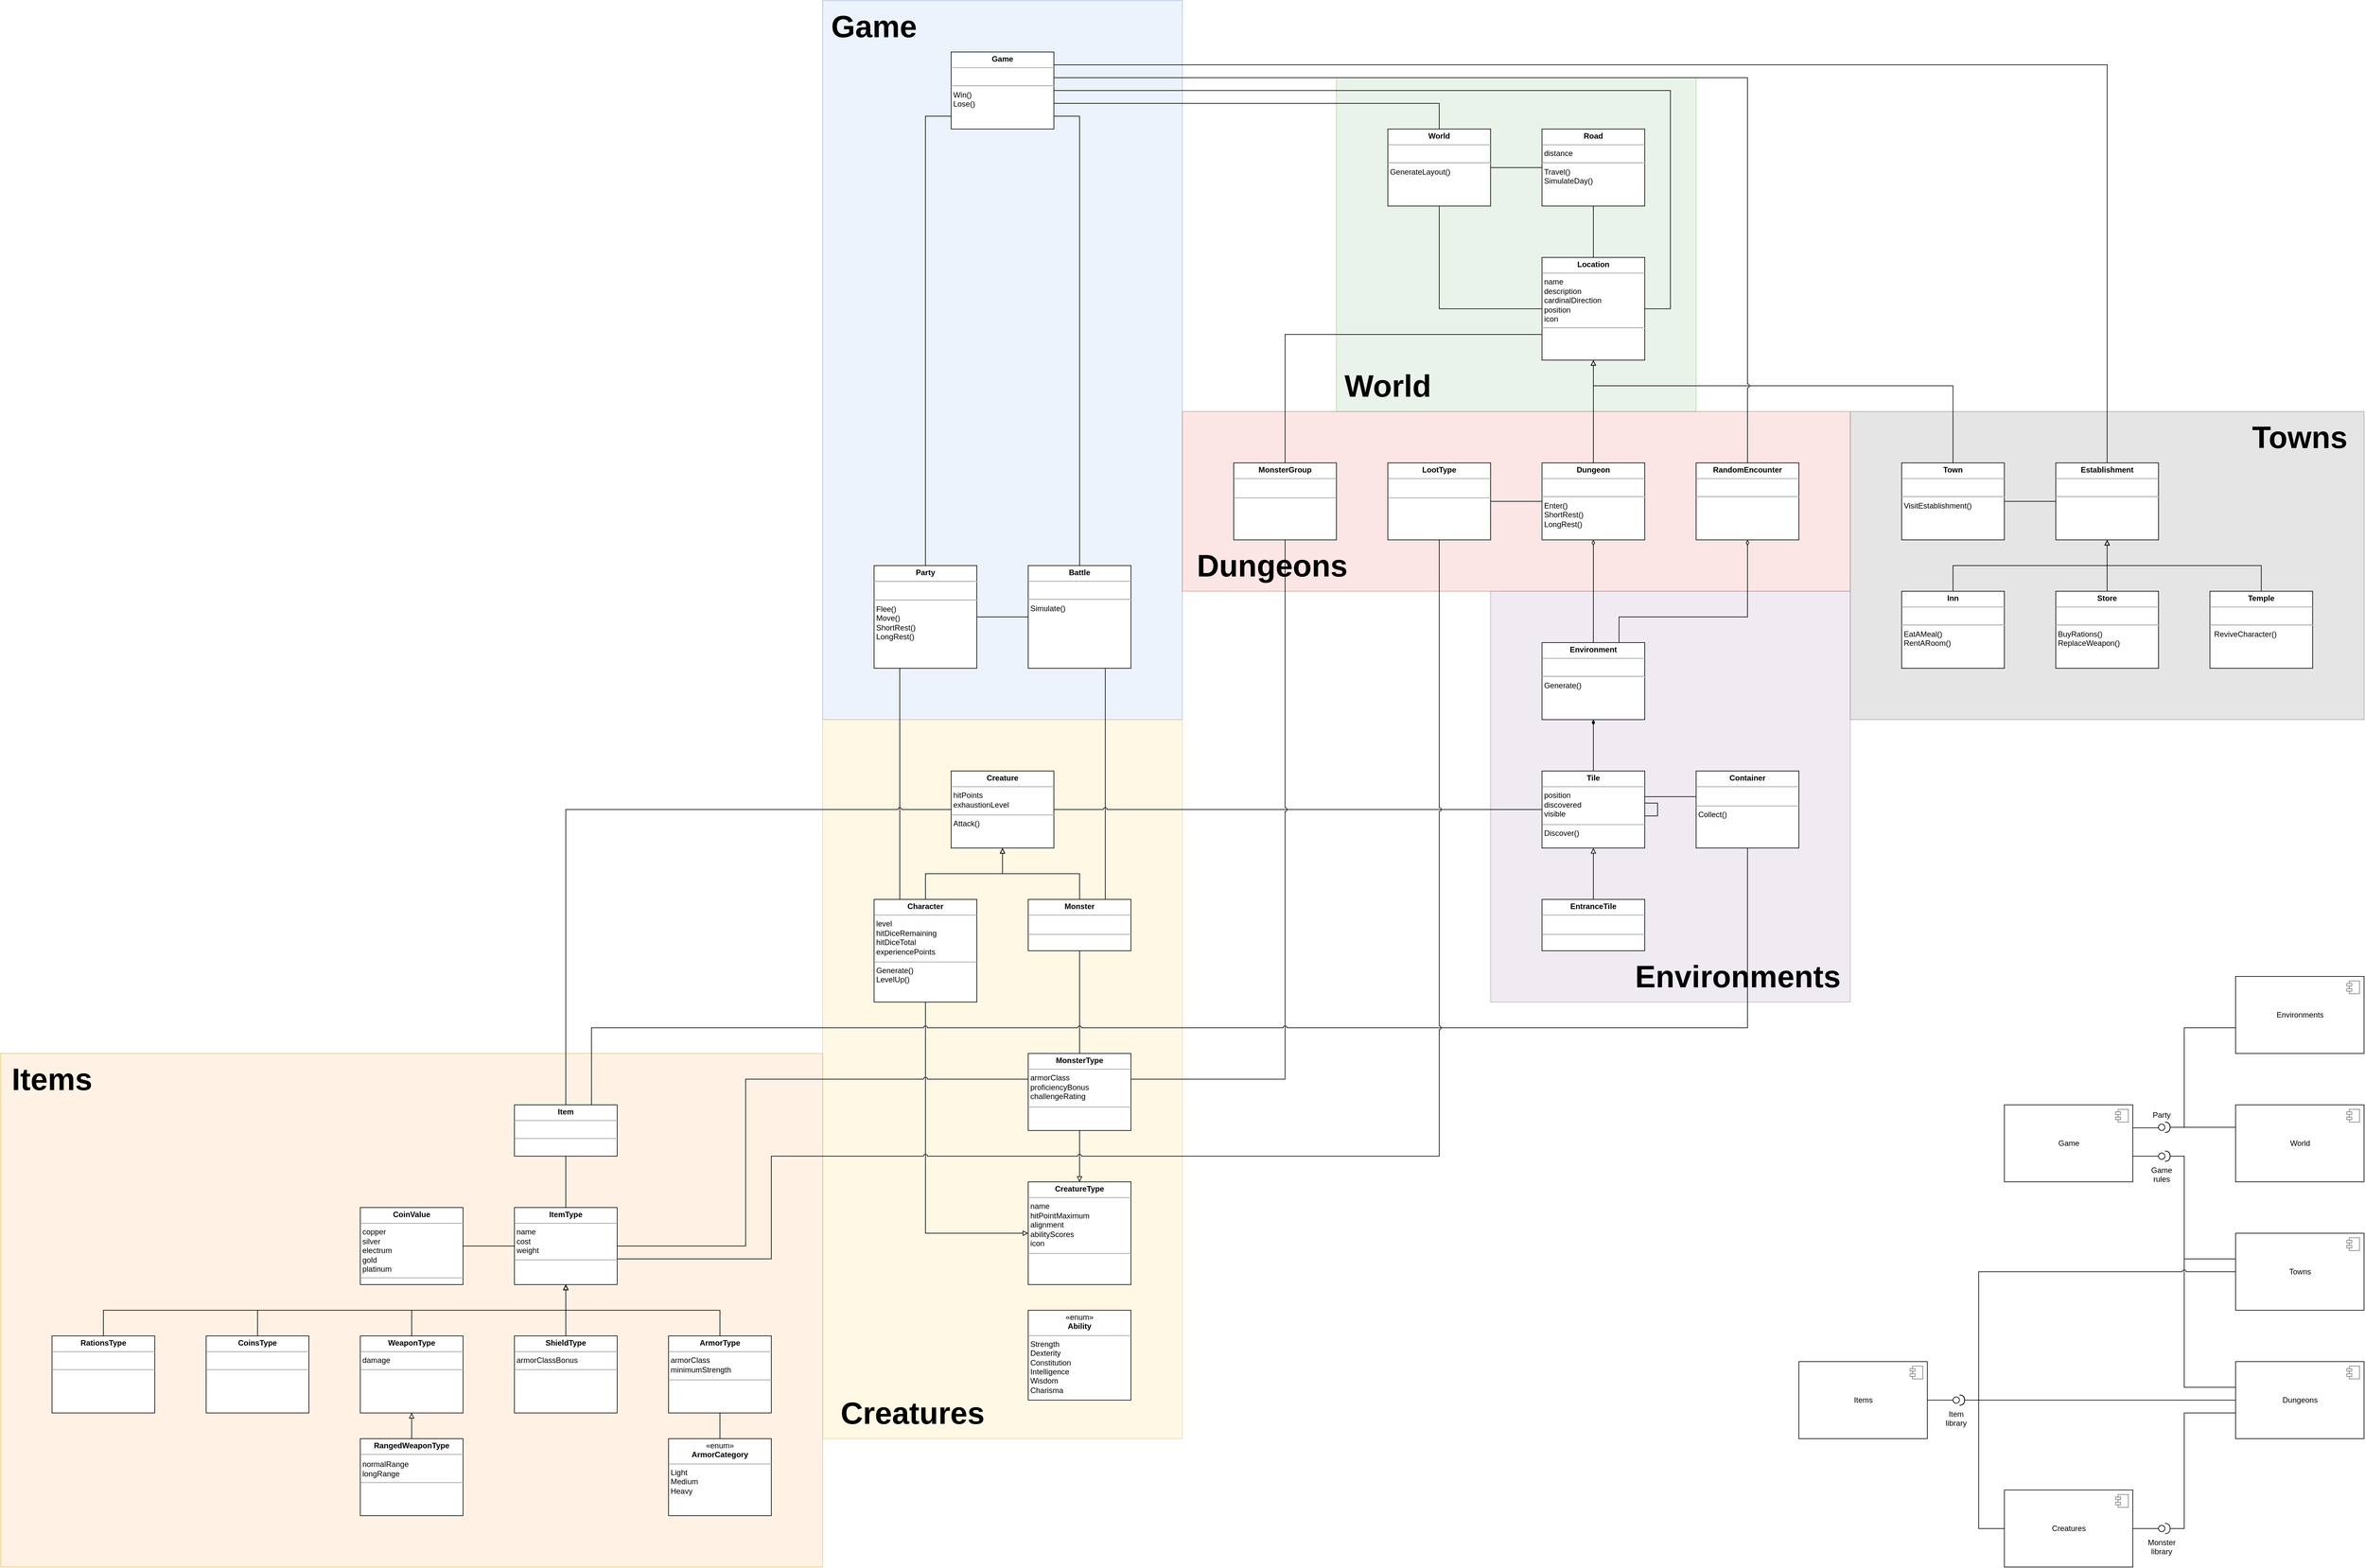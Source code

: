 <mxfile version="20.2.3" type="device"><diagram id="KXfI2_e29Rz3yOxx987Z" name="Page-1"><mxGraphModel dx="3903" dy="3271" grid="1" gridSize="10" guides="1" tooltips="1" connect="1" arrows="1" fold="1" page="0" pageScale="1" pageWidth="850" pageHeight="1100" math="0" shadow="0"><root><mxCell id="0"/><mxCell id="1" parent="0"/><mxCell id="Ji3UcUkNyLISCm3KP2WI-77" value="" style="rounded=0;whiteSpace=wrap;html=1;fillColor=#d5e8d4;strokeColor=#82b366;shadow=0;glass=0;opacity=50;" vertex="1" parent="1"><mxGeometry x="1000" y="-800" width="560" height="520" as="geometry"/></mxCell><mxCell id="Ji3UcUkNyLISCm3KP2WI-74" value="" style="rounded=0;whiteSpace=wrap;html=1;fillColor=#CCCCCC;strokeColor=#666666;shadow=0;glass=0;opacity=50;fontColor=#333333;" vertex="1" parent="1"><mxGeometry x="1800" y="-280" width="800" height="480" as="geometry"/></mxCell><mxCell id="Ji3UcUkNyLISCm3KP2WI-73" value="" style="rounded=0;whiteSpace=wrap;html=1;fillColor=#dae8fc;strokeColor=#6c8ebf;shadow=0;glass=0;opacity=50;" vertex="1" parent="1"><mxGeometry x="200" y="-920" width="560" height="1120" as="geometry"/></mxCell><mxCell id="Ji3UcUkNyLISCm3KP2WI-72" value="" style="rounded=0;whiteSpace=wrap;html=1;fillColor=#f8cecc;strokeColor=#b85450;shadow=0;glass=0;opacity=50;" vertex="1" parent="1"><mxGeometry x="760" y="-280" width="1040" height="280" as="geometry"/></mxCell><mxCell id="Ji3UcUkNyLISCm3KP2WI-71" value="" style="rounded=0;whiteSpace=wrap;html=1;fillColor=#e1d5e7;strokeColor=#9673a6;shadow=0;glass=0;opacity=50;" vertex="1" parent="1"><mxGeometry x="1240" width="560" height="640" as="geometry"/></mxCell><mxCell id="Ji3UcUkNyLISCm3KP2WI-69" value="" style="rounded=0;whiteSpace=wrap;html=1;fillColor=#fff2cc;strokeColor=#d6b656;shadow=0;glass=0;opacity=50;" vertex="1" parent="1"><mxGeometry x="200" y="200" width="560" height="1120" as="geometry"/></mxCell><mxCell id="Ji3UcUkNyLISCm3KP2WI-66" value="" style="rounded=0;whiteSpace=wrap;html=1;fillColor=#ffe6cc;strokeColor=#d79b00;shadow=0;glass=0;opacity=50;" vertex="1" parent="1"><mxGeometry x="-1080" y="720" width="1280" height="800" as="geometry"/></mxCell><mxCell id="iZ8HF5JXXo96UjAj9f0B-7" style="edgeStyle=orthogonalEdgeStyle;rounded=0;orthogonalLoop=1;jettySize=auto;html=1;endArrow=none;endFill=0;jumpStyle=arc;" parent="1" source="iZ8HF5JXXo96UjAj9f0B-1" target="iZ8HF5JXXo96UjAj9f0B-4" edge="1"><mxGeometry relative="1" as="geometry"/></mxCell><mxCell id="iZ8HF5JXXo96UjAj9f0B-8" style="edgeStyle=orthogonalEdgeStyle;rounded=0;orthogonalLoop=1;jettySize=auto;html=1;endArrow=none;endFill=0;jumpStyle=arc;" parent="1" source="iZ8HF5JXXo96UjAj9f0B-1" target="iZ8HF5JXXo96UjAj9f0B-3" edge="1"><mxGeometry relative="1" as="geometry"><Array as="points"><mxPoint x="640" y="330"/><mxPoint x="640" y="330"/></Array></mxGeometry></mxCell><mxCell id="iZ8HF5JXXo96UjAj9f0B-1" value="&lt;p style=&quot;margin: 4px 0px 0px; text-align: center; line-height: 1.2;&quot;&gt;&lt;b&gt;Battle&lt;/b&gt;&lt;/p&gt;&lt;hr size=&quot;1&quot;&gt;&lt;br&gt;&lt;hr&gt;&amp;nbsp;Simulate()" style="verticalAlign=top;align=left;overflow=fill;fontSize=12;fontFamily=Helvetica;html=1;" parent="1" vertex="1"><mxGeometry x="520" y="-40" width="160" height="160" as="geometry"/></mxCell><mxCell id="iZ8HF5JXXo96UjAj9f0B-2" value="&lt;p style=&quot;margin:0px;margin-top:4px;text-align:center;&quot;&gt;&lt;b&gt;Character&lt;/b&gt;&lt;/p&gt;&lt;hr size=&quot;1&quot;&gt;&amp;nbsp;level&lt;br&gt;&amp;nbsp;hitDiceRemaining&lt;br&gt;&amp;nbsp;hitDiceTotal&lt;br&gt;&amp;nbsp;experiencePoints&lt;br&gt;&lt;div style=&quot;height:2px;&quot;&gt;&lt;br&gt;&lt;/div&gt;&lt;hr size=&quot;1&quot;&gt;&amp;nbsp;Generate()&lt;br&gt;&amp;nbsp;LevelUp()&lt;br&gt;&lt;div style=&quot;height:2px;&quot;&gt;&lt;/div&gt;" style="verticalAlign=top;align=left;overflow=fill;fontSize=12;fontFamily=Helvetica;html=1;" parent="1" vertex="1"><mxGeometry x="280" y="480" width="160" height="160" as="geometry"/></mxCell><mxCell id="iZ8HF5JXXo96UjAj9f0B-39" style="edgeStyle=orthogonalEdgeStyle;rounded=0;orthogonalLoop=1;jettySize=auto;html=1;startArrow=none;startFill=0;endArrow=none;endFill=0;" parent="1" source="iZ8HF5JXXo96UjAj9f0B-3" target="iZ8HF5JXXo96UjAj9f0B-16" edge="1"><mxGeometry relative="1" as="geometry"/></mxCell><mxCell id="iZ8HF5JXXo96UjAj9f0B-3" value="&lt;p style=&quot;margin:0px;margin-top:4px;text-align:center;&quot;&gt;&lt;b&gt;Monster&lt;/b&gt;&lt;/p&gt;&lt;hr size=&quot;1&quot;&gt;&amp;nbsp;&lt;div style=&quot;height:2px;&quot;&gt;&lt;/div&gt;&lt;hr size=&quot;1&quot;&gt;&lt;div style=&quot;height:2px;&quot;&gt;&lt;/div&gt;" style="verticalAlign=top;align=left;overflow=fill;fontSize=12;fontFamily=Helvetica;html=1;" parent="1" vertex="1"><mxGeometry x="520" y="480" width="160" height="80" as="geometry"/></mxCell><mxCell id="iZ8HF5JXXo96UjAj9f0B-5" style="edgeStyle=orthogonalEdgeStyle;rounded=0;orthogonalLoop=1;jettySize=auto;html=1;endArrow=none;endFill=0;jumpStyle=arc;" parent="1" source="iZ8HF5JXXo96UjAj9f0B-4" target="iZ8HF5JXXo96UjAj9f0B-2" edge="1"><mxGeometry relative="1" as="geometry"><Array as="points"><mxPoint x="320" y="370"/><mxPoint x="320" y="370"/></Array></mxGeometry></mxCell><mxCell id="iZ8HF5JXXo96UjAj9f0B-4" value="&lt;p style=&quot;margin:0px;margin-top:4px;text-align:center;&quot;&gt;&lt;b&gt;Party&lt;/b&gt;&lt;/p&gt;&lt;hr&gt;&amp;nbsp;&lt;br&gt;&lt;hr&gt;&amp;nbsp;Flee()&lt;br&gt;&amp;nbsp;Move()&lt;br&gt;&amp;nbsp;ShortRest()&lt;br&gt;&amp;nbsp;LongRest()" style="verticalAlign=top;align=left;overflow=fill;fontSize=12;fontFamily=Helvetica;html=1;" parent="1" vertex="1"><mxGeometry x="280" y="-40" width="160" height="160" as="geometry"/></mxCell><mxCell id="iZ8HF5JXXo96UjAj9f0B-10" style="edgeStyle=orthogonalEdgeStyle;rounded=0;orthogonalLoop=1;jettySize=auto;html=1;endArrow=none;endFill=0;startArrow=block;startFill=0;jumpStyle=arc;" parent="1" source="iZ8HF5JXXo96UjAj9f0B-9" target="iZ8HF5JXXo96UjAj9f0B-2" edge="1"><mxGeometry relative="1" as="geometry"><Array as="points"><mxPoint x="480" y="440"/><mxPoint x="360" y="440"/></Array></mxGeometry></mxCell><mxCell id="iZ8HF5JXXo96UjAj9f0B-11" style="edgeStyle=orthogonalEdgeStyle;rounded=0;orthogonalLoop=1;jettySize=auto;html=1;startArrow=block;startFill=0;endArrow=none;endFill=0;jumpStyle=arc;" parent="1" source="iZ8HF5JXXo96UjAj9f0B-9" target="iZ8HF5JXXo96UjAj9f0B-3" edge="1"><mxGeometry relative="1" as="geometry"><Array as="points"><mxPoint x="480" y="440"/><mxPoint x="600" y="440"/></Array></mxGeometry></mxCell><mxCell id="Ji3UcUkNyLISCm3KP2WI-2" style="edgeStyle=orthogonalEdgeStyle;rounded=0;orthogonalLoop=1;jettySize=auto;html=1;endArrow=none;endFill=0;jumpStyle=arc;" edge="1" parent="1" source="iZ8HF5JXXo96UjAj9f0B-9" target="Ji3UcUkNyLISCm3KP2WI-18"><mxGeometry relative="1" as="geometry"><Array as="points"><mxPoint x="-200" y="560"/><mxPoint x="-200" y="560"/></Array></mxGeometry></mxCell><mxCell id="Ji3UcUkNyLISCm3KP2WI-10" style="edgeStyle=orthogonalEdgeStyle;rounded=0;jumpStyle=arc;orthogonalLoop=1;jettySize=auto;html=1;endArrow=none;endFill=0;" edge="1" parent="1" source="iZ8HF5JXXo96UjAj9f0B-9" target="Ji3UcUkNyLISCm3KP2WI-6"><mxGeometry relative="1" as="geometry"/></mxCell><mxCell id="iZ8HF5JXXo96UjAj9f0B-9" value="&lt;p style=&quot;margin:0px;margin-top:4px;text-align:center;&quot;&gt;&lt;b&gt;Creature&lt;/b&gt;&lt;/p&gt;&lt;hr size=&quot;1&quot;&gt;&amp;nbsp;hitPoints&lt;br&gt;&amp;nbsp;exhaustionLevel&lt;br&gt;&lt;div style=&quot;height:2px;&quot;&gt;&lt;br&gt;&lt;/div&gt;&lt;hr size=&quot;1&quot;&gt;&lt;div style=&quot;height:2px;&quot;&gt;&amp;nbsp;Attack()&lt;/div&gt;" style="verticalAlign=top;align=left;overflow=fill;fontSize=12;fontFamily=Helvetica;html=1;" parent="1" vertex="1"><mxGeometry x="400" y="280" width="160" height="120" as="geometry"/></mxCell><mxCell id="iZ8HF5JXXo96UjAj9f0B-16" value="&lt;p style=&quot;margin:0px;margin-top:4px;text-align:center;&quot;&gt;&lt;b&gt;MonsterType&lt;/b&gt;&lt;/p&gt;&lt;hr size=&quot;1&quot;&gt;&amp;nbsp;armorClass&lt;br&gt;&amp;nbsp;proficiencyBonus&lt;br&gt;&amp;nbsp;challengeRating&lt;br&gt;&lt;div style=&quot;height:2px;&quot;&gt;&lt;/div&gt;&lt;hr size=&quot;1&quot;&gt;&lt;div style=&quot;height:2px;&quot;&gt;&lt;/div&gt;" style="verticalAlign=top;align=left;overflow=fill;fontSize=12;fontFamily=Helvetica;html=1;" parent="1" vertex="1"><mxGeometry x="520" y="720" width="160" height="120" as="geometry"/></mxCell><mxCell id="iZ8HF5JXXo96UjAj9f0B-37" style="edgeStyle=orthogonalEdgeStyle;rounded=0;orthogonalLoop=1;jettySize=auto;html=1;startArrow=none;startFill=0;endArrow=none;endFill=0;jumpStyle=arc;" parent="1" source="iZ8HF5JXXo96UjAj9f0B-22" target="iZ8HF5JXXo96UjAj9f0B-23" edge="1"><mxGeometry relative="1" as="geometry"/></mxCell><mxCell id="iZ8HF5JXXo96UjAj9f0B-22" value="&lt;p style=&quot;margin:0px;margin-top:4px;text-align:center;&quot;&gt;&lt;b&gt;ArmorType&lt;/b&gt;&lt;/p&gt;&lt;hr size=&quot;1&quot;&gt;&amp;nbsp;armorClass&lt;br&gt;&amp;nbsp;minimumStrength&lt;br&gt;&lt;div style=&quot;height:2px;&quot;&gt;&lt;/div&gt;&lt;hr size=&quot;1&quot;&gt;&lt;div style=&quot;height:2px;&quot;&gt;&lt;/div&gt;" style="verticalAlign=top;align=left;overflow=fill;fontSize=12;fontFamily=Helvetica;html=1;" parent="1" vertex="1"><mxGeometry x="-40" y="1160" width="160" height="120" as="geometry"/></mxCell><mxCell id="iZ8HF5JXXo96UjAj9f0B-23" value="&lt;p style=&quot;margin:0px;margin-top:4px;text-align:center;&quot;&gt;«enum»&lt;b&gt;&lt;br&gt;ArmorCategory&lt;/b&gt;&lt;/p&gt;&lt;hr size=&quot;1&quot;&gt;&amp;nbsp;Light&lt;br&gt;&amp;nbsp;Medium&lt;br&gt;&amp;nbsp;Heavy" style="verticalAlign=top;align=left;overflow=fill;fontSize=12;fontFamily=Helvetica;html=1;" parent="1" vertex="1"><mxGeometry x="-40" y="1320" width="160" height="120" as="geometry"/></mxCell><mxCell id="iZ8HF5JXXo96UjAj9f0B-28" style="edgeStyle=orthogonalEdgeStyle;rounded=0;orthogonalLoop=1;jettySize=auto;html=1;startArrow=block;startFill=0;endArrow=none;endFill=0;jumpStyle=arc;" parent="1" source="iZ8HF5JXXo96UjAj9f0B-29" target="iZ8HF5JXXo96UjAj9f0B-30" edge="1"><mxGeometry relative="1" as="geometry"/></mxCell><mxCell id="iZ8HF5JXXo96UjAj9f0B-29" value="&lt;p style=&quot;margin:0px;margin-top:4px;text-align:center;&quot;&gt;&lt;b&gt;WeaponType&lt;/b&gt;&lt;/p&gt;&lt;hr size=&quot;1&quot;&gt;&amp;nbsp;damage&lt;br&gt;&lt;hr size=&quot;1&quot;&gt;&lt;div style=&quot;height:2px;&quot;&gt;&lt;/div&gt;" style="verticalAlign=top;align=left;overflow=fill;fontSize=12;fontFamily=Helvetica;html=1;" parent="1" vertex="1"><mxGeometry x="-520" y="1160" width="160" height="120" as="geometry"/></mxCell><mxCell id="iZ8HF5JXXo96UjAj9f0B-30" value="&lt;p style=&quot;margin:0px;margin-top:4px;text-align:center;&quot;&gt;&lt;b&gt;RangedWeaponType&lt;/b&gt;&lt;/p&gt;&lt;hr size=&quot;1&quot;&gt;&lt;div style=&quot;height:2px;&quot;&gt;&amp;nbsp;&lt;/div&gt;&amp;nbsp;normalRange&lt;br&gt;&amp;nbsp;longRange&lt;br&gt;&lt;hr size=&quot;1&quot;&gt;&lt;div style=&quot;height:2px;&quot;&gt;&lt;/div&gt;" style="verticalAlign=top;align=left;overflow=fill;fontSize=12;fontFamily=Helvetica;html=1;" parent="1" vertex="1"><mxGeometry x="-520" y="1320" width="160" height="120" as="geometry"/></mxCell><mxCell id="iZ8HF5JXXo96UjAj9f0B-34" value="&lt;p style=&quot;margin:0px;margin-top:4px;text-align:center;&quot;&gt;&lt;b&gt;ShieldType&lt;/b&gt;&lt;/p&gt;&lt;hr size=&quot;1&quot;&gt;&amp;nbsp;armorClassBonus&lt;br&gt;&lt;hr size=&quot;1&quot;&gt;&lt;div style=&quot;height:2px;&quot;&gt;&lt;/div&gt;" style="verticalAlign=top;align=left;overflow=fill;fontSize=12;fontFamily=Helvetica;html=1;" parent="1" vertex="1"><mxGeometry x="-280" y="1160" width="160" height="120" as="geometry"/></mxCell><mxCell id="iZ8HF5JXXo96UjAj9f0B-44" style="edgeStyle=orthogonalEdgeStyle;rounded=0;orthogonalLoop=1;jettySize=auto;html=1;startArrow=block;startFill=0;endArrow=none;endFill=0;jumpStyle=arc;" parent="1" source="iZ8HF5JXXo96UjAj9f0B-42" target="iZ8HF5JXXo96UjAj9f0B-2" edge="1"><mxGeometry relative="1" as="geometry"/></mxCell><mxCell id="iZ8HF5JXXo96UjAj9f0B-45" style="edgeStyle=orthogonalEdgeStyle;rounded=0;orthogonalLoop=1;jettySize=auto;html=1;startArrow=block;startFill=0;endArrow=none;endFill=0;jumpStyle=arc;" parent="1" source="iZ8HF5JXXo96UjAj9f0B-42" target="iZ8HF5JXXo96UjAj9f0B-16" edge="1"><mxGeometry relative="1" as="geometry"/></mxCell><mxCell id="iZ8HF5JXXo96UjAj9f0B-46" style="edgeStyle=orthogonalEdgeStyle;rounded=0;orthogonalLoop=1;jettySize=auto;html=1;startArrow=none;startFill=0;endArrow=none;endFill=0;jumpStyle=arc;" parent="1" source="iZ8HF5JXXo96UjAj9f0B-16" target="Ji3UcUkNyLISCm3KP2WI-19" edge="1"><mxGeometry relative="1" as="geometry"><Array as="points"><mxPoint x="80" y="760"/><mxPoint x="80" y="1020"/></Array></mxGeometry></mxCell><mxCell id="iZ8HF5JXXo96UjAj9f0B-42" value="&lt;p style=&quot;margin:0px;margin-top:4px;text-align:center;&quot;&gt;&lt;b&gt;CreatureType&lt;/b&gt;&lt;/p&gt;&lt;hr size=&quot;1&quot;&gt;&amp;nbsp;name&lt;br&gt;&amp;nbsp;hitPointMaximum&lt;br&gt;&amp;nbsp;alignment&lt;br&gt;&amp;nbsp;abilityScores&lt;br&gt;&amp;nbsp;icon&lt;br&gt;&lt;div style=&quot;height:2px;&quot;&gt;&lt;br&gt;&lt;/div&gt;&lt;hr size=&quot;1&quot;&gt;&lt;div style=&quot;height:2px;&quot;&gt;&lt;/div&gt;" style="verticalAlign=top;align=left;overflow=fill;fontSize=12;fontFamily=Helvetica;html=1;" parent="1" vertex="1"><mxGeometry x="520" y="920" width="160" height="160" as="geometry"/></mxCell><mxCell id="Ji3UcUkNyLISCm3KP2WI-1" value="&lt;p style=&quot;margin:0px;margin-top:4px;text-align:center;&quot;&gt;«enum»&lt;b&gt;&lt;br&gt;Ability&lt;/b&gt;&lt;/p&gt;&lt;hr size=&quot;1&quot;&gt;&amp;nbsp;Strength&lt;br&gt;&amp;nbsp;Dexterity&lt;br&gt;&amp;nbsp;Constitution&lt;br&gt;&amp;nbsp;Intelligence&lt;br&gt;&amp;nbsp;Wisdom&lt;br&gt;&amp;nbsp;Charisma&lt;br&gt;" style="verticalAlign=top;align=left;overflow=fill;fontSize=12;fontFamily=Helvetica;html=1;" vertex="1" parent="1"><mxGeometry x="520" y="1120" width="160" height="140" as="geometry"/></mxCell><mxCell id="Ji3UcUkNyLISCm3KP2WI-7" style="edgeStyle=orthogonalEdgeStyle;rounded=0;jumpStyle=arc;orthogonalLoop=1;jettySize=auto;html=1;endArrow=none;endFill=0;startArrow=diamondThin;startFill=1;" edge="1" parent="1" source="Ji3UcUkNyLISCm3KP2WI-5" target="Ji3UcUkNyLISCm3KP2WI-6"><mxGeometry relative="1" as="geometry"/></mxCell><mxCell id="Ji3UcUkNyLISCm3KP2WI-11" style="edgeStyle=orthogonalEdgeStyle;rounded=0;jumpStyle=arc;orthogonalLoop=1;jettySize=auto;html=1;endArrow=none;endFill=0;" edge="1" parent="1" source="Ji3UcUkNyLISCm3KP2WI-32" target="Ji3UcUkNyLISCm3KP2WI-12"><mxGeometry relative="1" as="geometry"><Array as="points"><mxPoint x="920" y="-400"/></Array></mxGeometry></mxCell><mxCell id="Ji3UcUkNyLISCm3KP2WI-27" style="edgeStyle=orthogonalEdgeStyle;rounded=0;jumpStyle=arc;orthogonalLoop=1;jettySize=auto;html=1;startArrow=none;startFill=0;endArrow=none;endFill=0;" edge="1" parent="1" source="Ji3UcUkNyLISCm3KP2WI-47" target="Ji3UcUkNyLISCm3KP2WI-25"><mxGeometry relative="1" as="geometry"/></mxCell><mxCell id="Ji3UcUkNyLISCm3KP2WI-5" value="&lt;p style=&quot;margin:0px;margin-top:4px;text-align:center;&quot;&gt;&lt;b&gt;Environment&lt;/b&gt;&lt;/p&gt;&lt;hr size=&quot;1&quot;&gt;&amp;nbsp;&lt;br&gt;&lt;hr&gt;&amp;nbsp;Generate()" style="verticalAlign=top;align=left;overflow=fill;fontSize=12;fontFamily=Helvetica;html=1;" vertex="1" parent="1"><mxGeometry x="1320" y="80" width="160" height="120" as="geometry"/></mxCell><mxCell id="Ji3UcUkNyLISCm3KP2WI-16" style="edgeStyle=orthogonalEdgeStyle;rounded=0;jumpStyle=arc;orthogonalLoop=1;jettySize=auto;html=1;endArrow=none;endFill=0;startArrow=block;startFill=0;" edge="1" parent="1" source="Ji3UcUkNyLISCm3KP2WI-6" target="Ji3UcUkNyLISCm3KP2WI-14"><mxGeometry relative="1" as="geometry"/></mxCell><mxCell id="Ji3UcUkNyLISCm3KP2WI-70" style="edgeStyle=orthogonalEdgeStyle;rounded=0;jumpStyle=arc;orthogonalLoop=1;jettySize=auto;html=1;startArrow=none;startFill=0;endArrow=none;endFill=0;" edge="1" parent="1" source="Ji3UcUkNyLISCm3KP2WI-6" target="Ji3UcUkNyLISCm3KP2WI-17"><mxGeometry relative="1" as="geometry"><Array as="points"><mxPoint x="1530" y="320"/><mxPoint x="1530" y="320"/></Array></mxGeometry></mxCell><mxCell id="Ji3UcUkNyLISCm3KP2WI-6" value="&lt;p style=&quot;margin:0px;margin-top:4px;text-align:center;&quot;&gt;&lt;b&gt;Tile&lt;/b&gt;&lt;/p&gt;&lt;hr size=&quot;1&quot;&gt;&amp;nbsp;position&lt;br&gt;&amp;nbsp;discovered&lt;br&gt;&amp;nbsp;visible&lt;br&gt;&lt;div style=&quot;height:2px;&quot;&gt;&lt;/div&gt;&lt;hr size=&quot;1&quot;&gt;&lt;div style=&quot;height:2px;&quot;&gt;&amp;nbsp;Discover()&lt;br&gt;&lt;/div&gt;" style="verticalAlign=top;align=left;overflow=fill;fontSize=12;fontFamily=Helvetica;html=1;" vertex="1" parent="1"><mxGeometry x="1320" y="280" width="160" height="120" as="geometry"/></mxCell><mxCell id="Ji3UcUkNyLISCm3KP2WI-13" style="edgeStyle=orthogonalEdgeStyle;rounded=0;jumpStyle=arc;orthogonalLoop=1;jettySize=auto;html=1;endArrow=none;endFill=0;" edge="1" parent="1" source="Ji3UcUkNyLISCm3KP2WI-12" target="iZ8HF5JXXo96UjAj9f0B-16"><mxGeometry relative="1" as="geometry"><Array as="points"><mxPoint x="920" y="760"/></Array></mxGeometry></mxCell><mxCell id="Ji3UcUkNyLISCm3KP2WI-12" value="&lt;p style=&quot;margin:0px;margin-top:4px;text-align:center;&quot;&gt;&lt;b&gt;MonsterGroup&lt;/b&gt;&lt;/p&gt;&lt;hr size=&quot;1&quot;&gt;&amp;nbsp;&lt;div style=&quot;height:2px;&quot;&gt;&lt;/div&gt;&lt;hr size=&quot;1&quot;&gt;&lt;div style=&quot;height:2px;&quot;&gt;&lt;/div&gt;" style="verticalAlign=top;align=left;overflow=fill;fontSize=12;fontFamily=Helvetica;html=1;" vertex="1" parent="1"><mxGeometry x="840" y="-200" width="160" height="120" as="geometry"/></mxCell><mxCell id="Ji3UcUkNyLISCm3KP2WI-14" value="&lt;p style=&quot;margin:0px;margin-top:4px;text-align:center;&quot;&gt;&lt;b&gt;EntranceTile&lt;/b&gt;&lt;/p&gt;&lt;hr size=&quot;1&quot;&gt;&amp;nbsp;&lt;div style=&quot;height:2px;&quot;&gt;&lt;/div&gt;&lt;hr size=&quot;1&quot;&gt;&lt;div style=&quot;height:2px;&quot;&gt;&amp;nbsp;&lt;br&gt;&lt;/div&gt;" style="verticalAlign=top;align=left;overflow=fill;fontSize=12;fontFamily=Helvetica;html=1;" vertex="1" parent="1"><mxGeometry x="1320" y="480" width="160" height="80" as="geometry"/></mxCell><mxCell id="Ji3UcUkNyLISCm3KP2WI-15" style="edgeStyle=orthogonalEdgeStyle;rounded=0;jumpStyle=arc;orthogonalLoop=1;jettySize=auto;html=1;endArrow=none;endFill=0;" edge="1" parent="1" source="Ji3UcUkNyLISCm3KP2WI-6" target="Ji3UcUkNyLISCm3KP2WI-6"><mxGeometry relative="1" as="geometry"/></mxCell><mxCell id="Ji3UcUkNyLISCm3KP2WI-24" style="edgeStyle=orthogonalEdgeStyle;rounded=0;jumpStyle=arc;orthogonalLoop=1;jettySize=auto;html=1;startArrow=none;startFill=0;endArrow=none;endFill=0;" edge="1" parent="1" source="Ji3UcUkNyLISCm3KP2WI-17" target="Ji3UcUkNyLISCm3KP2WI-18"><mxGeometry relative="1" as="geometry"><Array as="points"><mxPoint x="1640" y="680"/><mxPoint x="-160" y="680"/></Array></mxGeometry></mxCell><mxCell id="Ji3UcUkNyLISCm3KP2WI-17" value="&lt;p style=&quot;margin:0px;margin-top:4px;text-align:center;&quot;&gt;&lt;b&gt;Container&lt;/b&gt;&lt;/p&gt;&lt;hr size=&quot;1&quot;&gt;&lt;br&gt;&lt;div style=&quot;height:2px;&quot;&gt;&lt;/div&gt;&lt;hr size=&quot;1&quot;&gt;&lt;div style=&quot;height:2px;&quot;&gt;&amp;nbsp;Collect()&lt;br&gt;&lt;/div&gt;" style="verticalAlign=top;align=left;overflow=fill;fontSize=12;fontFamily=Helvetica;html=1;" vertex="1" parent="1"><mxGeometry x="1560" y="280" width="160" height="120" as="geometry"/></mxCell><mxCell id="Ji3UcUkNyLISCm3KP2WI-20" style="edgeStyle=orthogonalEdgeStyle;rounded=0;jumpStyle=arc;orthogonalLoop=1;jettySize=auto;html=1;startArrow=none;startFill=0;endArrow=none;endFill=0;" edge="1" parent="1" source="Ji3UcUkNyLISCm3KP2WI-18" target="Ji3UcUkNyLISCm3KP2WI-19"><mxGeometry relative="1" as="geometry"/></mxCell><mxCell id="Ji3UcUkNyLISCm3KP2WI-18" value="&lt;p style=&quot;margin:0px;margin-top:4px;text-align:center;&quot;&gt;&lt;b&gt;Item&lt;/b&gt;&lt;/p&gt;&lt;hr size=&quot;1&quot;&gt;&lt;br&gt;&lt;hr size=&quot;1&quot;&gt;&lt;div style=&quot;height:2px;&quot;&gt;&lt;/div&gt;" style="verticalAlign=top;align=left;overflow=fill;fontSize=12;fontFamily=Helvetica;html=1;" vertex="1" parent="1"><mxGeometry x="-280" y="800" width="160" height="80" as="geometry"/></mxCell><mxCell id="Ji3UcUkNyLISCm3KP2WI-21" style="edgeStyle=orthogonalEdgeStyle;rounded=0;jumpStyle=arc;orthogonalLoop=1;jettySize=auto;html=1;startArrow=block;startFill=0;endArrow=none;endFill=0;" edge="1" parent="1" source="Ji3UcUkNyLISCm3KP2WI-19" target="iZ8HF5JXXo96UjAj9f0B-29"><mxGeometry relative="1" as="geometry"><Array as="points"><mxPoint x="-200" y="1120"/><mxPoint x="-440" y="1120"/></Array></mxGeometry></mxCell><mxCell id="Ji3UcUkNyLISCm3KP2WI-22" style="edgeStyle=orthogonalEdgeStyle;rounded=0;jumpStyle=arc;orthogonalLoop=1;jettySize=auto;html=1;startArrow=block;startFill=0;endArrow=none;endFill=0;" edge="1" parent="1" source="Ji3UcUkNyLISCm3KP2WI-19" target="iZ8HF5JXXo96UjAj9f0B-34"><mxGeometry relative="1" as="geometry"/></mxCell><mxCell id="Ji3UcUkNyLISCm3KP2WI-23" style="edgeStyle=orthogonalEdgeStyle;rounded=0;jumpStyle=arc;orthogonalLoop=1;jettySize=auto;html=1;startArrow=block;startFill=0;endArrow=none;endFill=0;" edge="1" parent="1" source="Ji3UcUkNyLISCm3KP2WI-19" target="iZ8HF5JXXo96UjAj9f0B-22"><mxGeometry relative="1" as="geometry"><Array as="points"><mxPoint x="-200" y="1120"/><mxPoint x="40" y="1120"/></Array></mxGeometry></mxCell><mxCell id="Ji3UcUkNyLISCm3KP2WI-26" style="edgeStyle=orthogonalEdgeStyle;rounded=0;jumpStyle=arc;orthogonalLoop=1;jettySize=auto;html=1;startArrow=none;startFill=0;endArrow=none;endFill=0;" edge="1" parent="1" source="Ji3UcUkNyLISCm3KP2WI-19" target="Ji3UcUkNyLISCm3KP2WI-25"><mxGeometry relative="1" as="geometry"><Array as="points"><mxPoint x="120" y="1040"/><mxPoint x="120" y="880"/><mxPoint x="1160" y="880"/></Array></mxGeometry></mxCell><mxCell id="Ji3UcUkNyLISCm3KP2WI-29" style="edgeStyle=orthogonalEdgeStyle;rounded=0;jumpStyle=arc;orthogonalLoop=1;jettySize=auto;html=1;startArrow=none;startFill=0;endArrow=none;endFill=0;" edge="1" parent="1" source="Ji3UcUkNyLISCm3KP2WI-19" target="Ji3UcUkNyLISCm3KP2WI-28"><mxGeometry relative="1" as="geometry"/></mxCell><mxCell id="Ji3UcUkNyLISCm3KP2WI-31" style="edgeStyle=orthogonalEdgeStyle;rounded=0;jumpStyle=arc;orthogonalLoop=1;jettySize=auto;html=1;startArrow=block;startFill=0;endArrow=none;endFill=0;" edge="1" parent="1" source="Ji3UcUkNyLISCm3KP2WI-19" target="Ji3UcUkNyLISCm3KP2WI-30"><mxGeometry relative="1" as="geometry"><Array as="points"><mxPoint x="-200" y="1120"/><mxPoint x="-680" y="1120"/></Array></mxGeometry></mxCell><mxCell id="Ji3UcUkNyLISCm3KP2WI-61" style="edgeStyle=orthogonalEdgeStyle;rounded=0;jumpStyle=arc;orthogonalLoop=1;jettySize=auto;html=1;startArrow=block;startFill=0;endArrow=none;endFill=0;" edge="1" parent="1" source="Ji3UcUkNyLISCm3KP2WI-19" target="Ji3UcUkNyLISCm3KP2WI-60"><mxGeometry relative="1" as="geometry"><Array as="points"><mxPoint x="-200" y="1120"/><mxPoint x="-920" y="1120"/></Array></mxGeometry></mxCell><mxCell id="Ji3UcUkNyLISCm3KP2WI-19" value="&lt;p style=&quot;margin:0px;margin-top:4px;text-align:center;&quot;&gt;&lt;b&gt;ItemType&lt;/b&gt;&lt;/p&gt;&lt;hr size=&quot;1&quot;&gt;&amp;nbsp;name&lt;br&gt;&amp;nbsp;cost&lt;br&gt;&amp;nbsp;weight&lt;br&gt;&lt;hr size=&quot;1&quot;&gt;&lt;div style=&quot;height:2px;&quot;&gt;&lt;/div&gt;" style="verticalAlign=top;align=left;overflow=fill;fontSize=12;fontFamily=Helvetica;html=1;" vertex="1" parent="1"><mxGeometry x="-280" y="960" width="160" height="120" as="geometry"/></mxCell><mxCell id="Ji3UcUkNyLISCm3KP2WI-25" value="&lt;p style=&quot;margin:0px;margin-top:4px;text-align:center;&quot;&gt;&lt;b&gt;LootType&lt;/b&gt;&lt;/p&gt;&lt;hr size=&quot;1&quot;&gt;&amp;nbsp;&lt;div style=&quot;height:2px;&quot;&gt;&lt;/div&gt;&lt;hr size=&quot;1&quot;&gt;&lt;div style=&quot;height:2px;&quot;&gt;&lt;/div&gt;" style="verticalAlign=top;align=left;overflow=fill;fontSize=12;fontFamily=Helvetica;html=1;" vertex="1" parent="1"><mxGeometry x="1080" y="-200" width="160" height="120" as="geometry"/></mxCell><mxCell id="Ji3UcUkNyLISCm3KP2WI-28" value="&lt;p style=&quot;margin:0px;margin-top:4px;text-align:center;&quot;&gt;&lt;b&gt;CoinValue&lt;/b&gt;&lt;/p&gt;&lt;hr size=&quot;1&quot;&gt;&amp;nbsp;copper&lt;br&gt;&amp;nbsp;silver&lt;br&gt;&amp;nbsp;electrum&lt;br&gt;&amp;nbsp;gold&lt;br&gt;&amp;nbsp;platinum&lt;br&gt;&lt;hr size=&quot;1&quot;&gt;&lt;div style=&quot;height:2px;&quot;&gt;&lt;/div&gt;" style="verticalAlign=top;align=left;overflow=fill;fontSize=12;fontFamily=Helvetica;html=1;" vertex="1" parent="1"><mxGeometry x="-520" y="960" width="160" height="120" as="geometry"/></mxCell><mxCell id="Ji3UcUkNyLISCm3KP2WI-30" value="&lt;p style=&quot;margin:0px;margin-top:4px;text-align:center;&quot;&gt;&lt;b&gt;CoinsType&lt;/b&gt;&lt;/p&gt;&lt;hr size=&quot;1&quot;&gt;&lt;br&gt;&lt;hr size=&quot;1&quot;&gt;&lt;div style=&quot;height:2px;&quot;&gt;&lt;/div&gt;" style="verticalAlign=top;align=left;overflow=fill;fontSize=12;fontFamily=Helvetica;html=1;" vertex="1" parent="1"><mxGeometry x="-760" y="1160" width="160" height="120" as="geometry"/></mxCell><mxCell id="Ji3UcUkNyLISCm3KP2WI-33" style="edgeStyle=orthogonalEdgeStyle;rounded=0;jumpStyle=arc;orthogonalLoop=1;jettySize=auto;html=1;startArrow=block;startFill=0;endArrow=none;endFill=0;" edge="1" parent="1" source="Ji3UcUkNyLISCm3KP2WI-32" target="Ji3UcUkNyLISCm3KP2WI-47"><mxGeometry relative="1" as="geometry"/></mxCell><mxCell id="Ji3UcUkNyLISCm3KP2WI-35" style="edgeStyle=orthogonalEdgeStyle;rounded=0;jumpStyle=arc;orthogonalLoop=1;jettySize=auto;html=1;startArrow=block;startFill=0;endArrow=none;endFill=0;" edge="1" parent="1" source="Ji3UcUkNyLISCm3KP2WI-32" target="Ji3UcUkNyLISCm3KP2WI-34"><mxGeometry relative="1" as="geometry"><Array as="points"><mxPoint x="1400" y="-320"/><mxPoint x="1960" y="-320"/></Array></mxGeometry></mxCell><mxCell id="Ji3UcUkNyLISCm3KP2WI-32" value="&lt;p style=&quot;margin:0px;margin-top:4px;text-align:center;&quot;&gt;&lt;b&gt;Location&lt;/b&gt;&lt;/p&gt;&lt;hr size=&quot;1&quot;&gt;&amp;nbsp;name&lt;br&gt;&amp;nbsp;description&lt;br&gt;&amp;nbsp;cardinalDirection&lt;br&gt;&amp;nbsp;position&lt;br&gt;&amp;nbsp;icon&lt;br&gt;&lt;hr&gt;" style="verticalAlign=top;align=left;overflow=fill;fontSize=12;fontFamily=Helvetica;html=1;" vertex="1" parent="1"><mxGeometry x="1320" y="-520" width="160" height="160" as="geometry"/></mxCell><mxCell id="Ji3UcUkNyLISCm3KP2WI-56" style="edgeStyle=orthogonalEdgeStyle;rounded=0;jumpStyle=arc;orthogonalLoop=1;jettySize=auto;html=1;startArrow=none;startFill=0;endArrow=none;endFill=0;" edge="1" parent="1" source="Ji3UcUkNyLISCm3KP2WI-34" target="Ji3UcUkNyLISCm3KP2WI-54"><mxGeometry relative="1" as="geometry"/></mxCell><mxCell id="Ji3UcUkNyLISCm3KP2WI-34" value="&lt;p style=&quot;margin:0px;margin-top:4px;text-align:center;&quot;&gt;&lt;b&gt;Town&lt;/b&gt;&lt;/p&gt;&lt;hr size=&quot;1&quot;&gt;&amp;nbsp;&lt;br&gt;&lt;hr&gt;&amp;nbsp;VisitEstablishment()" style="verticalAlign=top;align=left;overflow=fill;fontSize=12;fontFamily=Helvetica;html=1;" vertex="1" parent="1"><mxGeometry x="1880" y="-200" width="160" height="120" as="geometry"/></mxCell><mxCell id="Ji3UcUkNyLISCm3KP2WI-39" style="edgeStyle=orthogonalEdgeStyle;rounded=0;jumpStyle=arc;orthogonalLoop=1;jettySize=auto;html=1;startArrow=none;startFill=0;endArrow=none;endFill=0;" edge="1" parent="1" source="Ji3UcUkNyLISCm3KP2WI-38" target="Ji3UcUkNyLISCm3KP2WI-32"><mxGeometry relative="1" as="geometry"/></mxCell><mxCell id="Ji3UcUkNyLISCm3KP2WI-38" value="&lt;p style=&quot;margin:0px;margin-top:4px;text-align:center;&quot;&gt;&lt;b&gt;Road&lt;/b&gt;&lt;/p&gt;&lt;hr size=&quot;1&quot;&gt;&amp;nbsp;distance&lt;br&gt;&lt;hr&gt;&amp;nbsp;Travel()&lt;br&gt;&amp;nbsp;SimulateDay()" style="verticalAlign=top;align=left;overflow=fill;fontSize=12;fontFamily=Helvetica;html=1;" vertex="1" parent="1"><mxGeometry x="1320" y="-720" width="160" height="120" as="geometry"/></mxCell><mxCell id="Ji3UcUkNyLISCm3KP2WI-41" style="edgeStyle=orthogonalEdgeStyle;rounded=0;jumpStyle=arc;orthogonalLoop=1;jettySize=auto;html=1;startArrow=none;startFill=0;endArrow=none;endFill=0;" edge="1" parent="1" source="Ji3UcUkNyLISCm3KP2WI-40" target="Ji3UcUkNyLISCm3KP2WI-38"><mxGeometry relative="1" as="geometry"/></mxCell><mxCell id="Ji3UcUkNyLISCm3KP2WI-42" style="edgeStyle=orthogonalEdgeStyle;rounded=0;jumpStyle=arc;orthogonalLoop=1;jettySize=auto;html=1;startArrow=none;startFill=0;endArrow=none;endFill=0;" edge="1" parent="1" source="Ji3UcUkNyLISCm3KP2WI-40" target="Ji3UcUkNyLISCm3KP2WI-32"><mxGeometry relative="1" as="geometry"><Array as="points"><mxPoint x="1160" y="-440"/></Array></mxGeometry></mxCell><mxCell id="Ji3UcUkNyLISCm3KP2WI-40" value="&lt;p style=&quot;margin:0px;margin-top:4px;text-align:center;&quot;&gt;&lt;b&gt;World&lt;/b&gt;&lt;/p&gt;&lt;hr size=&quot;1&quot;&gt;&amp;nbsp;&lt;br&gt;&lt;hr&gt;&amp;nbsp;GenerateLayout()" style="verticalAlign=top;align=left;overflow=fill;fontSize=12;fontFamily=Helvetica;html=1;" vertex="1" parent="1"><mxGeometry x="1080" y="-720" width="160" height="120" as="geometry"/></mxCell><mxCell id="Ji3UcUkNyLISCm3KP2WI-44" style="edgeStyle=orthogonalEdgeStyle;rounded=0;jumpStyle=arc;orthogonalLoop=1;jettySize=auto;html=1;startArrow=none;startFill=0;endArrow=none;endFill=0;" edge="1" parent="1" source="Ji3UcUkNyLISCm3KP2WI-43" target="Ji3UcUkNyLISCm3KP2WI-40"><mxGeometry relative="1" as="geometry"><Array as="points"><mxPoint x="1160" y="-760"/></Array></mxGeometry></mxCell><mxCell id="Ji3UcUkNyLISCm3KP2WI-45" style="edgeStyle=orthogonalEdgeStyle;rounded=0;jumpStyle=arc;orthogonalLoop=1;jettySize=auto;html=1;startArrow=none;startFill=0;endArrow=none;endFill=0;" edge="1" parent="1" source="Ji3UcUkNyLISCm3KP2WI-43" target="iZ8HF5JXXo96UjAj9f0B-4"><mxGeometry relative="1" as="geometry"><Array as="points"><mxPoint x="360" y="-740"/></Array></mxGeometry></mxCell><mxCell id="Ji3UcUkNyLISCm3KP2WI-46" style="edgeStyle=orthogonalEdgeStyle;rounded=0;jumpStyle=arc;orthogonalLoop=1;jettySize=auto;html=1;startArrow=none;startFill=0;endArrow=none;endFill=0;" edge="1" parent="1" source="Ji3UcUkNyLISCm3KP2WI-43" target="iZ8HF5JXXo96UjAj9f0B-1"><mxGeometry relative="1" as="geometry"><Array as="points"><mxPoint x="600" y="-740"/></Array></mxGeometry></mxCell><mxCell id="Ji3UcUkNyLISCm3KP2WI-52" style="edgeStyle=orthogonalEdgeStyle;rounded=0;jumpStyle=arc;orthogonalLoop=1;jettySize=auto;html=1;startArrow=none;startFill=0;endArrow=none;endFill=0;" edge="1" parent="1" source="Ji3UcUkNyLISCm3KP2WI-43" target="Ji3UcUkNyLISCm3KP2WI-32"><mxGeometry relative="1" as="geometry"><Array as="points"><mxPoint x="1520" y="-780"/><mxPoint x="1520" y="-440"/></Array></mxGeometry></mxCell><mxCell id="Ji3UcUkNyLISCm3KP2WI-53" style="edgeStyle=orthogonalEdgeStyle;rounded=0;jumpStyle=arc;orthogonalLoop=1;jettySize=auto;html=1;startArrow=none;startFill=0;endArrow=none;endFill=0;" edge="1" parent="1" source="Ji3UcUkNyLISCm3KP2WI-43" target="Ji3UcUkNyLISCm3KP2WI-49"><mxGeometry relative="1" as="geometry"><Array as="points"><mxPoint x="1640" y="-800"/></Array></mxGeometry></mxCell><mxCell id="Ji3UcUkNyLISCm3KP2WI-59" style="edgeStyle=orthogonalEdgeStyle;rounded=0;jumpStyle=arc;orthogonalLoop=1;jettySize=auto;html=1;startArrow=none;startFill=0;endArrow=none;endFill=0;" edge="1" parent="1" source="Ji3UcUkNyLISCm3KP2WI-43" target="Ji3UcUkNyLISCm3KP2WI-54"><mxGeometry relative="1" as="geometry"><Array as="points"><mxPoint x="2200" y="-820"/></Array></mxGeometry></mxCell><mxCell id="Ji3UcUkNyLISCm3KP2WI-43" value="&lt;p style=&quot;margin:0px;margin-top:4px;text-align:center;&quot;&gt;&lt;b&gt;Game&lt;/b&gt;&lt;/p&gt;&lt;hr size=&quot;1&quot;&gt;&amp;nbsp;&lt;br&gt;&lt;hr&gt;&amp;nbsp;Win()&lt;br&gt;&amp;nbsp;Lose()" style="verticalAlign=top;align=left;overflow=fill;fontSize=12;fontFamily=Helvetica;html=1;" vertex="1" parent="1"><mxGeometry x="400" y="-840" width="160" height="120" as="geometry"/></mxCell><mxCell id="Ji3UcUkNyLISCm3KP2WI-48" style="edgeStyle=orthogonalEdgeStyle;rounded=0;jumpStyle=arc;orthogonalLoop=1;jettySize=auto;html=1;startArrow=diamondThin;startFill=0;endArrow=none;endFill=0;" edge="1" parent="1" source="Ji3UcUkNyLISCm3KP2WI-47" target="Ji3UcUkNyLISCm3KP2WI-5"><mxGeometry relative="1" as="geometry"/></mxCell><mxCell id="Ji3UcUkNyLISCm3KP2WI-47" value="&lt;p style=&quot;margin:0px;margin-top:4px;text-align:center;&quot;&gt;&lt;b&gt;Dungeon&lt;/b&gt;&lt;/p&gt;&lt;hr size=&quot;1&quot;&gt;&amp;nbsp;&lt;br&gt;&lt;hr&gt;&amp;nbsp;Enter()&lt;br&gt;&amp;nbsp;ShortRest()&lt;br&gt;&amp;nbsp;LongRest()" style="verticalAlign=top;align=left;overflow=fill;fontSize=12;fontFamily=Helvetica;html=1;" vertex="1" parent="1"><mxGeometry x="1320" y="-200" width="160" height="120" as="geometry"/></mxCell><mxCell id="Ji3UcUkNyLISCm3KP2WI-50" style="edgeStyle=orthogonalEdgeStyle;rounded=0;jumpStyle=arc;orthogonalLoop=1;jettySize=auto;html=1;startArrow=diamondThin;startFill=0;endArrow=none;endFill=0;" edge="1" parent="1" source="Ji3UcUkNyLISCm3KP2WI-49" target="Ji3UcUkNyLISCm3KP2WI-5"><mxGeometry relative="1" as="geometry"><Array as="points"><mxPoint x="1640" y="40"/><mxPoint x="1440" y="40"/></Array></mxGeometry></mxCell><mxCell id="Ji3UcUkNyLISCm3KP2WI-49" value="&lt;p style=&quot;margin:0px;margin-top:4px;text-align:center;&quot;&gt;&lt;b&gt;RandomEncounter&lt;/b&gt;&lt;/p&gt;&lt;hr size=&quot;1&quot;&gt;&amp;nbsp;&lt;br&gt;&lt;hr&gt;" style="verticalAlign=top;align=left;overflow=fill;fontSize=12;fontFamily=Helvetica;html=1;" vertex="1" parent="1"><mxGeometry x="1560" y="-200" width="160" height="120" as="geometry"/></mxCell><mxCell id="Ji3UcUkNyLISCm3KP2WI-58" style="edgeStyle=orthogonalEdgeStyle;rounded=0;jumpStyle=arc;orthogonalLoop=1;jettySize=auto;html=1;startArrow=block;startFill=0;endArrow=none;endFill=0;" edge="1" parent="1" source="Ji3UcUkNyLISCm3KP2WI-54" target="Ji3UcUkNyLISCm3KP2WI-57"><mxGeometry relative="1" as="geometry"/></mxCell><mxCell id="Ji3UcUkNyLISCm3KP2WI-64" style="edgeStyle=orthogonalEdgeStyle;rounded=0;jumpStyle=arc;orthogonalLoop=1;jettySize=auto;html=1;startArrow=block;startFill=0;endArrow=none;endFill=0;" edge="1" parent="1" source="Ji3UcUkNyLISCm3KP2WI-54" target="Ji3UcUkNyLISCm3KP2WI-62"><mxGeometry relative="1" as="geometry"><Array as="points"><mxPoint x="2200" y="-40"/><mxPoint x="1960" y="-40"/></Array></mxGeometry></mxCell><mxCell id="Ji3UcUkNyLISCm3KP2WI-65" style="edgeStyle=orthogonalEdgeStyle;rounded=0;jumpStyle=arc;orthogonalLoop=1;jettySize=auto;html=1;startArrow=block;startFill=0;endArrow=none;endFill=0;" edge="1" parent="1" source="Ji3UcUkNyLISCm3KP2WI-54" target="Ji3UcUkNyLISCm3KP2WI-63"><mxGeometry relative="1" as="geometry"><Array as="points"><mxPoint x="2200" y="-40"/><mxPoint x="2440" y="-40"/></Array></mxGeometry></mxCell><mxCell id="Ji3UcUkNyLISCm3KP2WI-54" value="&lt;p style=&quot;margin:0px;margin-top:4px;text-align:center;&quot;&gt;&lt;b&gt;Establishment&lt;/b&gt;&lt;/p&gt;&lt;hr size=&quot;1&quot;&gt;&amp;nbsp;&lt;br&gt;&lt;hr&gt;&amp;nbsp;" style="verticalAlign=top;align=left;overflow=fill;fontSize=12;fontFamily=Helvetica;html=1;" vertex="1" parent="1"><mxGeometry x="2120" y="-200" width="160" height="120" as="geometry"/></mxCell><mxCell id="Ji3UcUkNyLISCm3KP2WI-57" value="&lt;p style=&quot;margin:0px;margin-top:4px;text-align:center;&quot;&gt;&lt;b&gt;Store&lt;/b&gt;&lt;/p&gt;&lt;hr size=&quot;1&quot;&gt;&amp;nbsp;&lt;br&gt;&lt;hr&gt;&amp;nbsp;BuyRations()&lt;br&gt;&amp;nbsp;ReplaceWeapon()" style="verticalAlign=top;align=left;overflow=fill;fontSize=12;fontFamily=Helvetica;html=1;" vertex="1" parent="1"><mxGeometry x="2120" width="160" height="120" as="geometry"/></mxCell><mxCell id="Ji3UcUkNyLISCm3KP2WI-60" value="&lt;p style=&quot;margin:0px;margin-top:4px;text-align:center;&quot;&gt;&lt;b&gt;RationsType&lt;/b&gt;&lt;/p&gt;&lt;hr size=&quot;1&quot;&gt;&lt;br&gt;&lt;hr size=&quot;1&quot;&gt;&lt;div style=&quot;height:2px;&quot;&gt;&lt;/div&gt;" style="verticalAlign=top;align=left;overflow=fill;fontSize=12;fontFamily=Helvetica;html=1;" vertex="1" parent="1"><mxGeometry x="-1000" y="1160" width="160" height="120" as="geometry"/></mxCell><mxCell id="Ji3UcUkNyLISCm3KP2WI-62" value="&lt;p style=&quot;margin:0px;margin-top:4px;text-align:center;&quot;&gt;&lt;b&gt;Inn&lt;/b&gt;&lt;/p&gt;&lt;hr size=&quot;1&quot;&gt;&amp;nbsp;&lt;br&gt;&lt;hr&gt;&amp;nbsp;EatAMeal()&lt;br&gt;&amp;nbsp;RentARoom()" style="verticalAlign=top;align=left;overflow=fill;fontSize=12;fontFamily=Helvetica;html=1;" vertex="1" parent="1"><mxGeometry x="1880" width="160" height="120" as="geometry"/></mxCell><mxCell id="Ji3UcUkNyLISCm3KP2WI-63" value="&lt;p style=&quot;margin:0px;margin-top:4px;text-align:center;&quot;&gt;&lt;b&gt;Temple&lt;/b&gt;&lt;/p&gt;&lt;hr size=&quot;1&quot;&gt;&amp;nbsp;&lt;br&gt;&lt;hr&gt;&amp;nbsp; ReviveCharacter()" style="verticalAlign=top;align=left;overflow=fill;fontSize=12;fontFamily=Helvetica;html=1;" vertex="1" parent="1"><mxGeometry x="2360" width="160" height="120" as="geometry"/></mxCell><mxCell id="Ji3UcUkNyLISCm3KP2WI-78" value="Items" style="text;html=1;strokeColor=none;fillColor=none;align=center;verticalAlign=middle;whiteSpace=wrap;rounded=0;shadow=0;glass=0;opacity=50;fontStyle=1;fontSize=48;fontColor=#000000;labelBorderColor=none;labelBackgroundColor=none;" vertex="1" parent="1"><mxGeometry x="-1080" y="720" width="160" height="80" as="geometry"/></mxCell><mxCell id="Ji3UcUkNyLISCm3KP2WI-79" value="Creatures" style="text;html=1;strokeColor=none;fillColor=none;align=center;verticalAlign=middle;whiteSpace=wrap;rounded=0;shadow=0;glass=0;opacity=50;fontStyle=1;fontSize=48;fontColor=#000000;labelBorderColor=none;labelBackgroundColor=none;" vertex="1" parent="1"><mxGeometry x="200" y="1240" width="280" height="80" as="geometry"/></mxCell><mxCell id="Ji3UcUkNyLISCm3KP2WI-80" value="Game" style="text;html=1;strokeColor=none;fillColor=none;align=center;verticalAlign=middle;whiteSpace=wrap;rounded=0;shadow=0;glass=0;opacity=50;fontStyle=1;fontSize=48;fontColor=#000000;labelBorderColor=none;labelBackgroundColor=none;" vertex="1" parent="1"><mxGeometry x="200" y="-920" width="160" height="80" as="geometry"/></mxCell><mxCell id="Ji3UcUkNyLISCm3KP2WI-81" value="World" style="text;html=1;strokeColor=none;fillColor=none;align=center;verticalAlign=middle;whiteSpace=wrap;rounded=0;shadow=0;glass=0;opacity=50;fontStyle=1;fontSize=48;fontColor=#000000;labelBorderColor=none;labelBackgroundColor=none;" vertex="1" parent="1"><mxGeometry x="1000" y="-360" width="160" height="80" as="geometry"/></mxCell><mxCell id="Ji3UcUkNyLISCm3KP2WI-82" value="Dungeons" style="text;html=1;strokeColor=none;fillColor=none;align=center;verticalAlign=middle;whiteSpace=wrap;rounded=0;shadow=0;glass=0;opacity=50;fontStyle=1;fontSize=48;fontColor=#000000;labelBorderColor=none;labelBackgroundColor=none;" vertex="1" parent="1"><mxGeometry x="760" y="-80" width="280" height="80" as="geometry"/></mxCell><mxCell id="Ji3UcUkNyLISCm3KP2WI-83" value="Environments" style="text;html=1;strokeColor=none;fillColor=none;align=center;verticalAlign=middle;whiteSpace=wrap;rounded=0;shadow=0;glass=0;opacity=50;fontStyle=1;fontSize=48;fontColor=#000000;labelBorderColor=none;labelBackgroundColor=none;" vertex="1" parent="1"><mxGeometry x="1450" y="560" width="350" height="80" as="geometry"/></mxCell><mxCell id="Ji3UcUkNyLISCm3KP2WI-84" value="Towns" style="text;html=1;strokeColor=none;fillColor=none;align=center;verticalAlign=middle;whiteSpace=wrap;rounded=0;shadow=0;glass=0;opacity=50;fontStyle=1;fontSize=48;fontColor=#000000;labelBorderColor=none;labelBackgroundColor=none;" vertex="1" parent="1"><mxGeometry x="2400" y="-280" width="200" height="80" as="geometry"/></mxCell><mxCell id="Ji3UcUkNyLISCm3KP2WI-86" value="Game" style="html=1;dropTarget=0;rounded=0;shadow=0;glass=0;labelBackgroundColor=none;labelBorderColor=none;fontSize=12;" vertex="1" parent="1"><mxGeometry x="2040" y="800" width="200" height="120" as="geometry"/></mxCell><mxCell id="Ji3UcUkNyLISCm3KP2WI-87" value="" style="shape=module;jettyWidth=8;jettyHeight=4;rounded=0;shadow=0;glass=0;labelBackgroundColor=none;labelBorderColor=none;fontSize=12;opacity=50;" vertex="1" parent="Ji3UcUkNyLISCm3KP2WI-86"><mxGeometry x="1" width="20" height="20" relative="1" as="geometry"><mxPoint x="-27" y="7" as="offset"/></mxGeometry></mxCell><mxCell id="Ji3UcUkNyLISCm3KP2WI-123" style="edgeStyle=orthogonalEdgeStyle;rounded=0;jumpStyle=arc;orthogonalLoop=1;jettySize=auto;html=1;fontSize=12;fontColor=#000000;startArrow=none;startFill=0;endArrow=halfCircle;endFill=0;" edge="1" parent="1" source="Ji3UcUkNyLISCm3KP2WI-88" target="Ji3UcUkNyLISCm3KP2WI-121"><mxGeometry relative="1" as="geometry"><Array as="points"><mxPoint x="2350" y="835"/><mxPoint x="2350" y="835"/></Array></mxGeometry></mxCell><mxCell id="Ji3UcUkNyLISCm3KP2WI-88" value="World" style="html=1;dropTarget=0;rounded=0;shadow=0;glass=0;labelBackgroundColor=none;labelBorderColor=none;fontSize=12;" vertex="1" parent="1"><mxGeometry x="2400" y="800" width="200" height="120" as="geometry"/></mxCell><mxCell id="Ji3UcUkNyLISCm3KP2WI-89" value="" style="shape=module;jettyWidth=8;jettyHeight=4;rounded=0;shadow=0;glass=0;labelBackgroundColor=none;labelBorderColor=none;fontSize=12;opacity=50;" vertex="1" parent="Ji3UcUkNyLISCm3KP2WI-88"><mxGeometry x="1" width="20" height="20" relative="1" as="geometry"><mxPoint x="-27" y="7" as="offset"/></mxGeometry></mxCell><mxCell id="Ji3UcUkNyLISCm3KP2WI-113" style="edgeStyle=orthogonalEdgeStyle;rounded=0;jumpStyle=arc;orthogonalLoop=1;jettySize=auto;html=1;fontSize=12;fontColor=#000000;startArrow=none;startFill=0;endArrow=halfCircle;endFill=0;" edge="1" parent="1" source="Ji3UcUkNyLISCm3KP2WI-90" target="Ji3UcUkNyLISCm3KP2WI-109"><mxGeometry relative="1" as="geometry"><Array as="points"><mxPoint x="2320" y="1280"/><mxPoint x="2320" y="1460"/></Array></mxGeometry></mxCell><mxCell id="Ji3UcUkNyLISCm3KP2WI-117" style="edgeStyle=orthogonalEdgeStyle;rounded=0;jumpStyle=arc;orthogonalLoop=1;jettySize=auto;html=1;fontSize=12;fontColor=#000000;startArrow=none;startFill=0;endArrow=halfCircle;endFill=0;" edge="1" parent="1" source="Ji3UcUkNyLISCm3KP2WI-90" target="Ji3UcUkNyLISCm3KP2WI-115"><mxGeometry relative="1" as="geometry"><mxPoint x="2340" y="890" as="targetPoint"/><Array as="points"><mxPoint x="2320" y="1240"/><mxPoint x="2320" y="880"/></Array></mxGeometry></mxCell><mxCell id="Ji3UcUkNyLISCm3KP2WI-90" value="Dungeons" style="html=1;dropTarget=0;rounded=0;shadow=0;glass=0;labelBackgroundColor=none;labelBorderColor=none;fontSize=12;" vertex="1" parent="1"><mxGeometry x="2400" y="1200" width="200" height="120" as="geometry"/></mxCell><mxCell id="Ji3UcUkNyLISCm3KP2WI-91" value="" style="shape=module;jettyWidth=8;jettyHeight=4;rounded=0;shadow=0;glass=0;labelBackgroundColor=none;labelBorderColor=none;fontSize=12;opacity=50;" vertex="1" parent="Ji3UcUkNyLISCm3KP2WI-90"><mxGeometry x="1" width="20" height="20" relative="1" as="geometry"><mxPoint x="-27" y="7" as="offset"/></mxGeometry></mxCell><mxCell id="Ji3UcUkNyLISCm3KP2WI-116" style="edgeStyle=orthogonalEdgeStyle;rounded=0;jumpStyle=arc;orthogonalLoop=1;jettySize=auto;html=1;fontSize=12;fontColor=#000000;startArrow=none;startFill=0;endArrow=halfCircle;endFill=0;" edge="1" parent="1" source="Ji3UcUkNyLISCm3KP2WI-92" target="Ji3UcUkNyLISCm3KP2WI-115"><mxGeometry relative="1" as="geometry"><Array as="points"><mxPoint x="2320" y="1040"/><mxPoint x="2320" y="880"/></Array></mxGeometry></mxCell><mxCell id="Ji3UcUkNyLISCm3KP2WI-92" value="Towns" style="html=1;dropTarget=0;rounded=0;shadow=0;glass=0;labelBackgroundColor=none;labelBorderColor=none;fontSize=12;" vertex="1" parent="1"><mxGeometry x="2400" y="1000" width="200" height="120" as="geometry"/></mxCell><mxCell id="Ji3UcUkNyLISCm3KP2WI-93" value="" style="shape=module;jettyWidth=8;jettyHeight=4;rounded=0;shadow=0;glass=0;labelBackgroundColor=none;labelBorderColor=none;fontSize=12;opacity=50;" vertex="1" parent="Ji3UcUkNyLISCm3KP2WI-92"><mxGeometry x="1" width="20" height="20" relative="1" as="geometry"><mxPoint x="-27" y="7" as="offset"/></mxGeometry></mxCell><mxCell id="Ji3UcUkNyLISCm3KP2WI-122" style="edgeStyle=orthogonalEdgeStyle;rounded=0;jumpStyle=arc;orthogonalLoop=1;jettySize=auto;html=1;fontSize=12;fontColor=#000000;startArrow=none;startFill=0;endArrow=halfCircle;endFill=0;" edge="1" parent="1" source="Ji3UcUkNyLISCm3KP2WI-94" target="Ji3UcUkNyLISCm3KP2WI-121"><mxGeometry relative="1" as="geometry"><Array as="points"><mxPoint x="2320" y="680"/><mxPoint x="2320" y="835"/></Array></mxGeometry></mxCell><mxCell id="Ji3UcUkNyLISCm3KP2WI-94" value="Environments" style="html=1;dropTarget=0;rounded=0;shadow=0;glass=0;labelBackgroundColor=none;labelBorderColor=none;fontSize=12;" vertex="1" parent="1"><mxGeometry x="2400" y="600" width="200" height="120" as="geometry"/></mxCell><mxCell id="Ji3UcUkNyLISCm3KP2WI-95" value="" style="shape=module;jettyWidth=8;jettyHeight=4;rounded=0;shadow=0;glass=0;labelBackgroundColor=none;labelBorderColor=none;fontSize=12;opacity=50;" vertex="1" parent="Ji3UcUkNyLISCm3KP2WI-94"><mxGeometry x="1" width="20" height="20" relative="1" as="geometry"><mxPoint x="-27" y="7" as="offset"/></mxGeometry></mxCell><mxCell id="Ji3UcUkNyLISCm3KP2WI-96" value="Creatures" style="html=1;dropTarget=0;rounded=0;shadow=0;glass=0;labelBackgroundColor=none;labelBorderColor=none;fontSize=12;" vertex="1" parent="1"><mxGeometry x="2040" y="1400" width="200" height="120" as="geometry"/></mxCell><mxCell id="Ji3UcUkNyLISCm3KP2WI-97" value="" style="shape=module;jettyWidth=8;jettyHeight=4;rounded=0;shadow=0;glass=0;labelBackgroundColor=none;labelBorderColor=none;fontSize=12;opacity=50;" vertex="1" parent="Ji3UcUkNyLISCm3KP2WI-96"><mxGeometry x="1" width="20" height="20" relative="1" as="geometry"><mxPoint x="-27" y="7" as="offset"/></mxGeometry></mxCell><mxCell id="Ji3UcUkNyLISCm3KP2WI-98" value="Items" style="html=1;dropTarget=0;rounded=0;shadow=0;glass=0;labelBackgroundColor=none;labelBorderColor=none;fontSize=12;" vertex="1" parent="1"><mxGeometry x="1720" y="1200" width="200" height="120" as="geometry"/></mxCell><mxCell id="Ji3UcUkNyLISCm3KP2WI-99" value="" style="shape=module;jettyWidth=8;jettyHeight=4;rounded=0;shadow=0;glass=0;labelBackgroundColor=none;labelBorderColor=none;fontSize=12;opacity=50;" vertex="1" parent="Ji3UcUkNyLISCm3KP2WI-98"><mxGeometry x="1" width="20" height="20" relative="1" as="geometry"><mxPoint x="-27" y="7" as="offset"/></mxGeometry></mxCell><mxCell id="Ji3UcUkNyLISCm3KP2WI-100" value="" style="rounded=0;orthogonalLoop=1;jettySize=auto;html=1;endArrow=none;endFill=0;sketch=0;sourcePerimeterSpacing=0;targetPerimeterSpacing=0;fontSize=12;fontColor=#000000;jumpStyle=arc;edgeStyle=orthogonalEdgeStyle;" edge="1" target="Ji3UcUkNyLISCm3KP2WI-102" parent="1" source="Ji3UcUkNyLISCm3KP2WI-98"><mxGeometry relative="1" as="geometry"><mxPoint x="2200" y="1265" as="sourcePoint"/><Array as="points"><mxPoint x="1960" y="1260"/><mxPoint x="1960" y="1260"/></Array></mxGeometry></mxCell><mxCell id="Ji3UcUkNyLISCm3KP2WI-101" value="" style="rounded=0;orthogonalLoop=1;jettySize=auto;html=1;endArrow=halfCircle;endFill=0;endSize=6;strokeWidth=1;sketch=0;fontSize=12;fontColor=#000000;jumpStyle=arc;edgeStyle=orthogonalEdgeStyle;" edge="1" target="Ji3UcUkNyLISCm3KP2WI-102" parent="1" source="Ji3UcUkNyLISCm3KP2WI-96"><mxGeometry relative="1" as="geometry"><mxPoint x="2200" y="1265" as="sourcePoint"/><mxPoint x="2010" y="1290" as="targetPoint"/><Array as="points"><mxPoint x="2000" y="1460"/><mxPoint x="2000" y="1260"/></Array></mxGeometry></mxCell><mxCell id="Ji3UcUkNyLISCm3KP2WI-102" value="&lt;br&gt;&lt;br&gt;&lt;br&gt;&lt;br&gt;Item library" style="ellipse;whiteSpace=wrap;html=1;align=center;aspect=fixed;resizable=0;points=[];outlineConnect=0;sketch=0;rounded=0;shadow=0;glass=0;labelBackgroundColor=none;labelBorderColor=none;fontSize=12;" vertex="1" parent="1"><mxGeometry x="1960" y="1255" width="10" height="10" as="geometry"/></mxCell><mxCell id="Ji3UcUkNyLISCm3KP2WI-107" value="" style="rounded=0;orthogonalLoop=1;jettySize=auto;html=1;endArrow=halfCircle;endFill=0;endSize=6;strokeWidth=1;sketch=0;fontSize=12;fontColor=#000000;jumpStyle=arc;edgeStyle=orthogonalEdgeStyle;" edge="1" parent="1" source="Ji3UcUkNyLISCm3KP2WI-90" target="Ji3UcUkNyLISCm3KP2WI-102"><mxGeometry relative="1" as="geometry"><mxPoint x="2172.895" y="1340" as="sourcePoint"/><mxPoint x="2000" y="1260" as="targetPoint"/></mxGeometry></mxCell><mxCell id="Ji3UcUkNyLISCm3KP2WI-109" value="&lt;br&gt;&lt;br&gt;&lt;br&gt;&lt;br&gt;Monster library" style="ellipse;whiteSpace=wrap;html=1;align=center;aspect=fixed;resizable=0;points=[];outlineConnect=0;sketch=0;rounded=0;shadow=0;glass=0;labelBackgroundColor=none;labelBorderColor=none;fontSize=12;" vertex="1" parent="1"><mxGeometry x="2280" y="1455" width="10" height="10" as="geometry"/></mxCell><mxCell id="Ji3UcUkNyLISCm3KP2WI-110" value="" style="rounded=0;orthogonalLoop=1;jettySize=auto;html=1;endArrow=none;endFill=0;sketch=0;sourcePerimeterSpacing=0;targetPerimeterSpacing=0;fontSize=12;fontColor=#000000;jumpStyle=arc;edgeStyle=orthogonalEdgeStyle;" edge="1" parent="1" source="Ji3UcUkNyLISCm3KP2WI-96" target="Ji3UcUkNyLISCm3KP2WI-109"><mxGeometry relative="1" as="geometry"><mxPoint x="1930" y="1270" as="sourcePoint"/><mxPoint x="1970" y="1270" as="targetPoint"/></mxGeometry></mxCell><mxCell id="Ji3UcUkNyLISCm3KP2WI-112" value="" style="rounded=0;orthogonalLoop=1;jettySize=auto;html=1;endArrow=halfCircle;endFill=0;endSize=6;strokeWidth=1;sketch=0;fontSize=12;fontColor=#000000;jumpStyle=arc;edgeStyle=orthogonalEdgeStyle;" edge="1" parent="1" source="Ji3UcUkNyLISCm3KP2WI-92" target="Ji3UcUkNyLISCm3KP2WI-102"><mxGeometry relative="1" as="geometry"><mxPoint x="2410" y="1270" as="sourcePoint"/><mxPoint x="1980" y="1270" as="targetPoint"/><Array as="points"><mxPoint x="2000" y="1060"/><mxPoint x="2000" y="1260"/></Array></mxGeometry></mxCell><mxCell id="Ji3UcUkNyLISCm3KP2WI-114" value="" style="rounded=0;orthogonalLoop=1;jettySize=auto;html=1;endArrow=none;endFill=0;sketch=0;sourcePerimeterSpacing=0;targetPerimeterSpacing=0;fontSize=12;fontColor=#000000;jumpStyle=arc;edgeStyle=orthogonalEdgeStyle;" edge="1" target="Ji3UcUkNyLISCm3KP2WI-115" parent="1" source="Ji3UcUkNyLISCm3KP2WI-86"><mxGeometry relative="1" as="geometry"><mxPoint x="2240" y="860" as="sourcePoint"/><Array as="points"><mxPoint x="2250" y="880"/><mxPoint x="2250" y="880"/></Array></mxGeometry></mxCell><mxCell id="Ji3UcUkNyLISCm3KP2WI-115" value="&lt;br&gt;&lt;br&gt;&lt;br&gt;&lt;br&gt;Game rules" style="ellipse;whiteSpace=wrap;html=1;align=center;aspect=fixed;resizable=0;points=[];outlineConnect=0;sketch=0;rounded=0;shadow=0;glass=0;labelBackgroundColor=none;labelBorderColor=none;fontSize=12;" vertex="1" parent="1"><mxGeometry x="2280" y="875" width="10" height="10" as="geometry"/></mxCell><mxCell id="Ji3UcUkNyLISCm3KP2WI-120" value="" style="rounded=0;orthogonalLoop=1;jettySize=auto;html=1;endArrow=none;endFill=0;sketch=0;sourcePerimeterSpacing=0;targetPerimeterSpacing=0;fontSize=12;fontColor=#000000;jumpStyle=arc;edgeStyle=orthogonalEdgeStyle;" edge="1" target="Ji3UcUkNyLISCm3KP2WI-121" parent="1" source="Ji3UcUkNyLISCm3KP2WI-86"><mxGeometry relative="1" as="geometry"><mxPoint x="2160" y="965" as="sourcePoint"/><Array as="points"><mxPoint x="2240" y="835"/><mxPoint x="2240" y="835"/></Array></mxGeometry></mxCell><mxCell id="Ji3UcUkNyLISCm3KP2WI-121" value="Party&lt;br&gt;&amp;nbsp;" style="ellipse;whiteSpace=wrap;html=1;align=center;aspect=fixed;resizable=0;points=[];outlineConnect=0;sketch=0;rounded=0;shadow=0;glass=0;labelBackgroundColor=none;labelBorderColor=none;fontSize=12;verticalAlign=bottom;" vertex="1" parent="1"><mxGeometry x="2280" y="830" width="10" height="10" as="geometry"/></mxCell></root></mxGraphModel></diagram></mxfile>